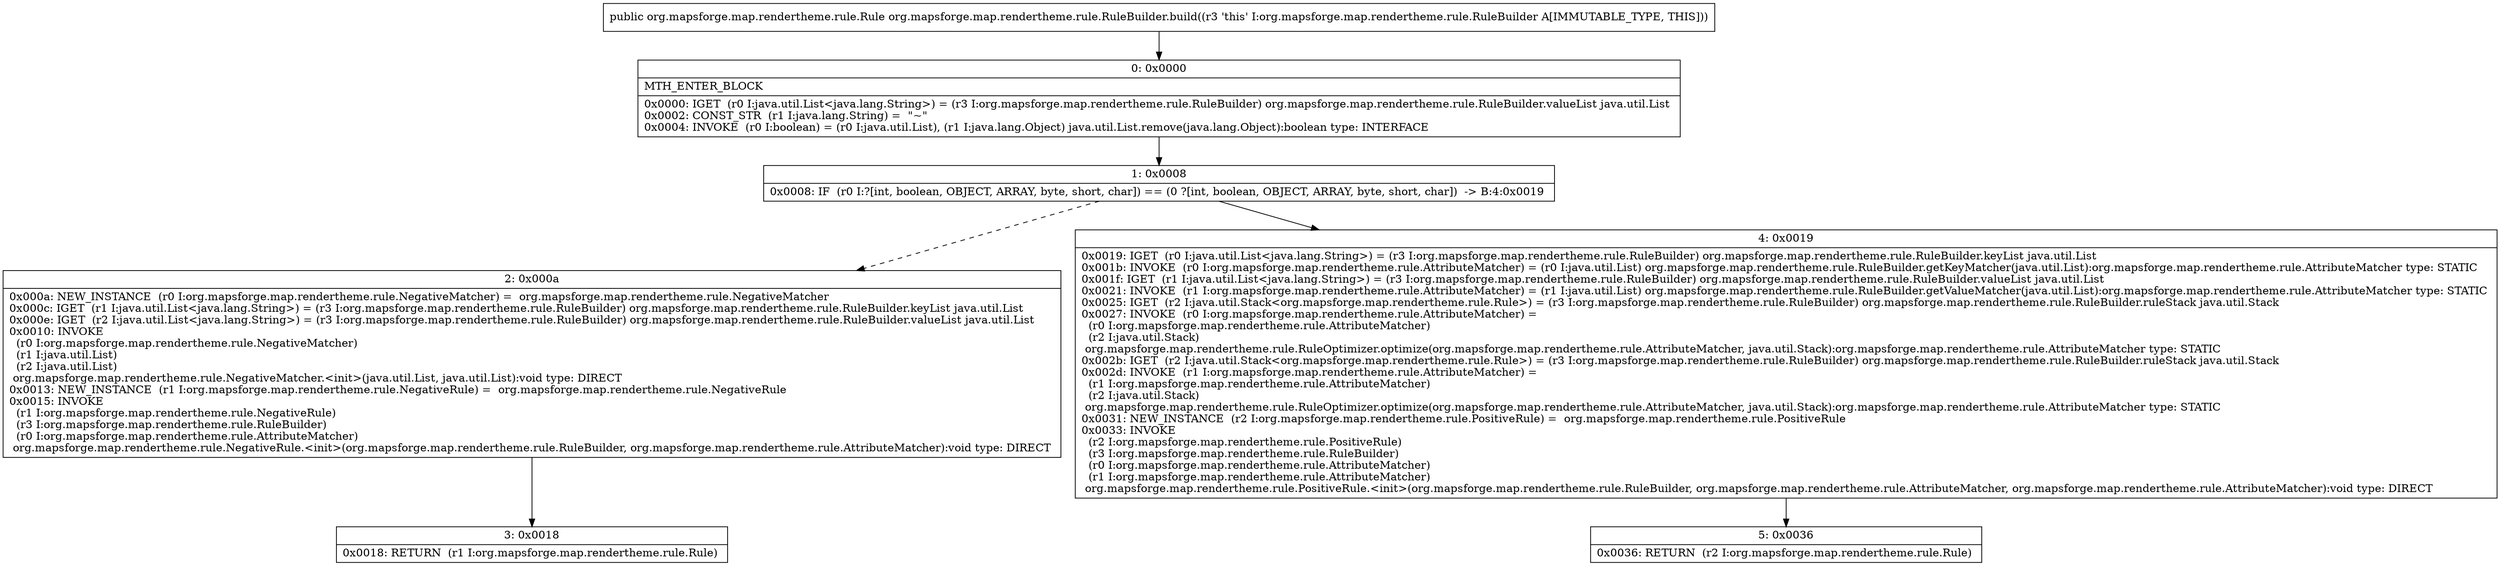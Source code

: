 digraph "CFG fororg.mapsforge.map.rendertheme.rule.RuleBuilder.build()Lorg\/mapsforge\/map\/rendertheme\/rule\/Rule;" {
Node_0 [shape=record,label="{0\:\ 0x0000|MTH_ENTER_BLOCK\l|0x0000: IGET  (r0 I:java.util.List\<java.lang.String\>) = (r3 I:org.mapsforge.map.rendertheme.rule.RuleBuilder) org.mapsforge.map.rendertheme.rule.RuleBuilder.valueList java.util.List \l0x0002: CONST_STR  (r1 I:java.lang.String) =  \"~\" \l0x0004: INVOKE  (r0 I:boolean) = (r0 I:java.util.List), (r1 I:java.lang.Object) java.util.List.remove(java.lang.Object):boolean type: INTERFACE \l}"];
Node_1 [shape=record,label="{1\:\ 0x0008|0x0008: IF  (r0 I:?[int, boolean, OBJECT, ARRAY, byte, short, char]) == (0 ?[int, boolean, OBJECT, ARRAY, byte, short, char])  \-\> B:4:0x0019 \l}"];
Node_2 [shape=record,label="{2\:\ 0x000a|0x000a: NEW_INSTANCE  (r0 I:org.mapsforge.map.rendertheme.rule.NegativeMatcher) =  org.mapsforge.map.rendertheme.rule.NegativeMatcher \l0x000c: IGET  (r1 I:java.util.List\<java.lang.String\>) = (r3 I:org.mapsforge.map.rendertheme.rule.RuleBuilder) org.mapsforge.map.rendertheme.rule.RuleBuilder.keyList java.util.List \l0x000e: IGET  (r2 I:java.util.List\<java.lang.String\>) = (r3 I:org.mapsforge.map.rendertheme.rule.RuleBuilder) org.mapsforge.map.rendertheme.rule.RuleBuilder.valueList java.util.List \l0x0010: INVOKE  \l  (r0 I:org.mapsforge.map.rendertheme.rule.NegativeMatcher)\l  (r1 I:java.util.List)\l  (r2 I:java.util.List)\l org.mapsforge.map.rendertheme.rule.NegativeMatcher.\<init\>(java.util.List, java.util.List):void type: DIRECT \l0x0013: NEW_INSTANCE  (r1 I:org.mapsforge.map.rendertheme.rule.NegativeRule) =  org.mapsforge.map.rendertheme.rule.NegativeRule \l0x0015: INVOKE  \l  (r1 I:org.mapsforge.map.rendertheme.rule.NegativeRule)\l  (r3 I:org.mapsforge.map.rendertheme.rule.RuleBuilder)\l  (r0 I:org.mapsforge.map.rendertheme.rule.AttributeMatcher)\l org.mapsforge.map.rendertheme.rule.NegativeRule.\<init\>(org.mapsforge.map.rendertheme.rule.RuleBuilder, org.mapsforge.map.rendertheme.rule.AttributeMatcher):void type: DIRECT \l}"];
Node_3 [shape=record,label="{3\:\ 0x0018|0x0018: RETURN  (r1 I:org.mapsforge.map.rendertheme.rule.Rule) \l}"];
Node_4 [shape=record,label="{4\:\ 0x0019|0x0019: IGET  (r0 I:java.util.List\<java.lang.String\>) = (r3 I:org.mapsforge.map.rendertheme.rule.RuleBuilder) org.mapsforge.map.rendertheme.rule.RuleBuilder.keyList java.util.List \l0x001b: INVOKE  (r0 I:org.mapsforge.map.rendertheme.rule.AttributeMatcher) = (r0 I:java.util.List) org.mapsforge.map.rendertheme.rule.RuleBuilder.getKeyMatcher(java.util.List):org.mapsforge.map.rendertheme.rule.AttributeMatcher type: STATIC \l0x001f: IGET  (r1 I:java.util.List\<java.lang.String\>) = (r3 I:org.mapsforge.map.rendertheme.rule.RuleBuilder) org.mapsforge.map.rendertheme.rule.RuleBuilder.valueList java.util.List \l0x0021: INVOKE  (r1 I:org.mapsforge.map.rendertheme.rule.AttributeMatcher) = (r1 I:java.util.List) org.mapsforge.map.rendertheme.rule.RuleBuilder.getValueMatcher(java.util.List):org.mapsforge.map.rendertheme.rule.AttributeMatcher type: STATIC \l0x0025: IGET  (r2 I:java.util.Stack\<org.mapsforge.map.rendertheme.rule.Rule\>) = (r3 I:org.mapsforge.map.rendertheme.rule.RuleBuilder) org.mapsforge.map.rendertheme.rule.RuleBuilder.ruleStack java.util.Stack \l0x0027: INVOKE  (r0 I:org.mapsforge.map.rendertheme.rule.AttributeMatcher) = \l  (r0 I:org.mapsforge.map.rendertheme.rule.AttributeMatcher)\l  (r2 I:java.util.Stack)\l org.mapsforge.map.rendertheme.rule.RuleOptimizer.optimize(org.mapsforge.map.rendertheme.rule.AttributeMatcher, java.util.Stack):org.mapsforge.map.rendertheme.rule.AttributeMatcher type: STATIC \l0x002b: IGET  (r2 I:java.util.Stack\<org.mapsforge.map.rendertheme.rule.Rule\>) = (r3 I:org.mapsforge.map.rendertheme.rule.RuleBuilder) org.mapsforge.map.rendertheme.rule.RuleBuilder.ruleStack java.util.Stack \l0x002d: INVOKE  (r1 I:org.mapsforge.map.rendertheme.rule.AttributeMatcher) = \l  (r1 I:org.mapsforge.map.rendertheme.rule.AttributeMatcher)\l  (r2 I:java.util.Stack)\l org.mapsforge.map.rendertheme.rule.RuleOptimizer.optimize(org.mapsforge.map.rendertheme.rule.AttributeMatcher, java.util.Stack):org.mapsforge.map.rendertheme.rule.AttributeMatcher type: STATIC \l0x0031: NEW_INSTANCE  (r2 I:org.mapsforge.map.rendertheme.rule.PositiveRule) =  org.mapsforge.map.rendertheme.rule.PositiveRule \l0x0033: INVOKE  \l  (r2 I:org.mapsforge.map.rendertheme.rule.PositiveRule)\l  (r3 I:org.mapsforge.map.rendertheme.rule.RuleBuilder)\l  (r0 I:org.mapsforge.map.rendertheme.rule.AttributeMatcher)\l  (r1 I:org.mapsforge.map.rendertheme.rule.AttributeMatcher)\l org.mapsforge.map.rendertheme.rule.PositiveRule.\<init\>(org.mapsforge.map.rendertheme.rule.RuleBuilder, org.mapsforge.map.rendertheme.rule.AttributeMatcher, org.mapsforge.map.rendertheme.rule.AttributeMatcher):void type: DIRECT \l}"];
Node_5 [shape=record,label="{5\:\ 0x0036|0x0036: RETURN  (r2 I:org.mapsforge.map.rendertheme.rule.Rule) \l}"];
MethodNode[shape=record,label="{public org.mapsforge.map.rendertheme.rule.Rule org.mapsforge.map.rendertheme.rule.RuleBuilder.build((r3 'this' I:org.mapsforge.map.rendertheme.rule.RuleBuilder A[IMMUTABLE_TYPE, THIS])) }"];
MethodNode -> Node_0;
Node_0 -> Node_1;
Node_1 -> Node_2[style=dashed];
Node_1 -> Node_4;
Node_2 -> Node_3;
Node_4 -> Node_5;
}

